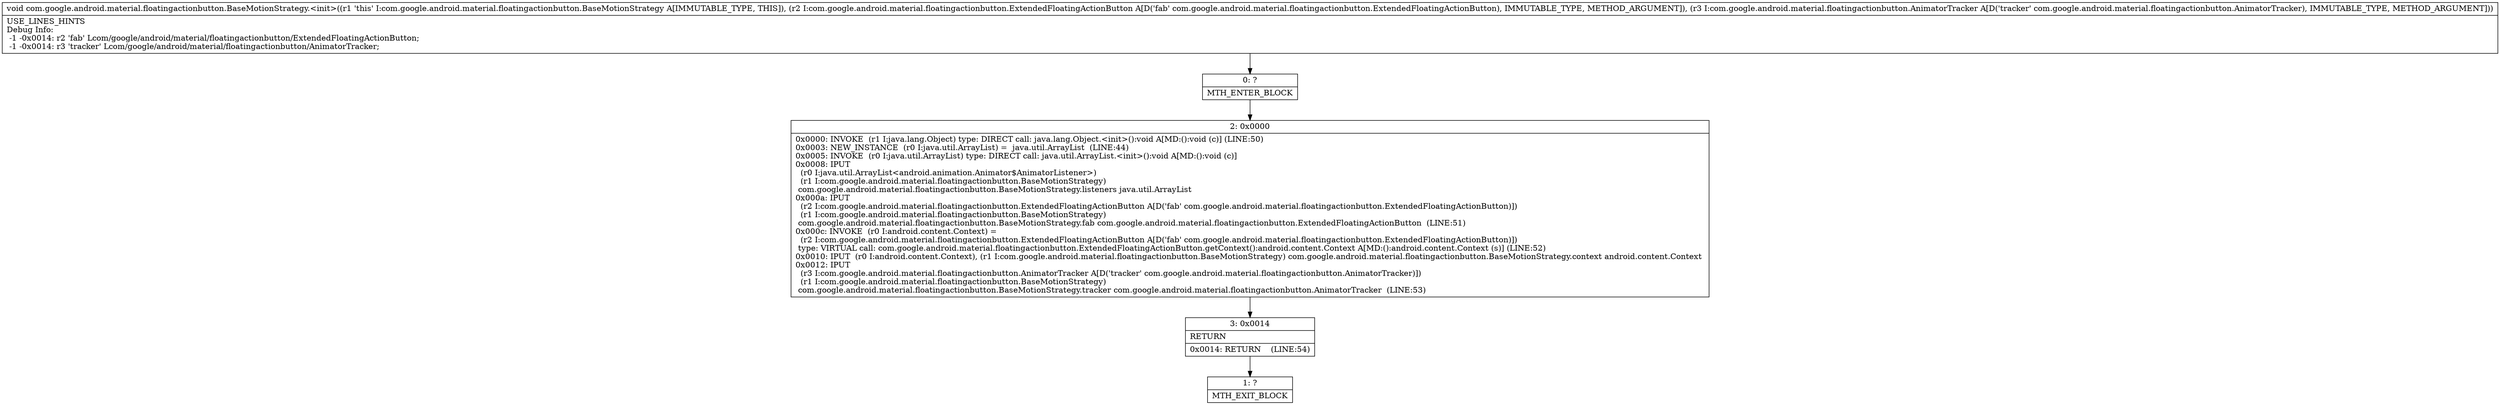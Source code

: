 digraph "CFG forcom.google.android.material.floatingactionbutton.BaseMotionStrategy.\<init\>(Lcom\/google\/android\/material\/floatingactionbutton\/ExtendedFloatingActionButton;Lcom\/google\/android\/material\/floatingactionbutton\/AnimatorTracker;)V" {
Node_0 [shape=record,label="{0\:\ ?|MTH_ENTER_BLOCK\l}"];
Node_2 [shape=record,label="{2\:\ 0x0000|0x0000: INVOKE  (r1 I:java.lang.Object) type: DIRECT call: java.lang.Object.\<init\>():void A[MD:():void (c)] (LINE:50)\l0x0003: NEW_INSTANCE  (r0 I:java.util.ArrayList) =  java.util.ArrayList  (LINE:44)\l0x0005: INVOKE  (r0 I:java.util.ArrayList) type: DIRECT call: java.util.ArrayList.\<init\>():void A[MD:():void (c)]\l0x0008: IPUT  \l  (r0 I:java.util.ArrayList\<android.animation.Animator$AnimatorListener\>)\l  (r1 I:com.google.android.material.floatingactionbutton.BaseMotionStrategy)\l com.google.android.material.floatingactionbutton.BaseMotionStrategy.listeners java.util.ArrayList \l0x000a: IPUT  \l  (r2 I:com.google.android.material.floatingactionbutton.ExtendedFloatingActionButton A[D('fab' com.google.android.material.floatingactionbutton.ExtendedFloatingActionButton)])\l  (r1 I:com.google.android.material.floatingactionbutton.BaseMotionStrategy)\l com.google.android.material.floatingactionbutton.BaseMotionStrategy.fab com.google.android.material.floatingactionbutton.ExtendedFloatingActionButton  (LINE:51)\l0x000c: INVOKE  (r0 I:android.content.Context) = \l  (r2 I:com.google.android.material.floatingactionbutton.ExtendedFloatingActionButton A[D('fab' com.google.android.material.floatingactionbutton.ExtendedFloatingActionButton)])\l type: VIRTUAL call: com.google.android.material.floatingactionbutton.ExtendedFloatingActionButton.getContext():android.content.Context A[MD:():android.content.Context (s)] (LINE:52)\l0x0010: IPUT  (r0 I:android.content.Context), (r1 I:com.google.android.material.floatingactionbutton.BaseMotionStrategy) com.google.android.material.floatingactionbutton.BaseMotionStrategy.context android.content.Context \l0x0012: IPUT  \l  (r3 I:com.google.android.material.floatingactionbutton.AnimatorTracker A[D('tracker' com.google.android.material.floatingactionbutton.AnimatorTracker)])\l  (r1 I:com.google.android.material.floatingactionbutton.BaseMotionStrategy)\l com.google.android.material.floatingactionbutton.BaseMotionStrategy.tracker com.google.android.material.floatingactionbutton.AnimatorTracker  (LINE:53)\l}"];
Node_3 [shape=record,label="{3\:\ 0x0014|RETURN\l|0x0014: RETURN    (LINE:54)\l}"];
Node_1 [shape=record,label="{1\:\ ?|MTH_EXIT_BLOCK\l}"];
MethodNode[shape=record,label="{void com.google.android.material.floatingactionbutton.BaseMotionStrategy.\<init\>((r1 'this' I:com.google.android.material.floatingactionbutton.BaseMotionStrategy A[IMMUTABLE_TYPE, THIS]), (r2 I:com.google.android.material.floatingactionbutton.ExtendedFloatingActionButton A[D('fab' com.google.android.material.floatingactionbutton.ExtendedFloatingActionButton), IMMUTABLE_TYPE, METHOD_ARGUMENT]), (r3 I:com.google.android.material.floatingactionbutton.AnimatorTracker A[D('tracker' com.google.android.material.floatingactionbutton.AnimatorTracker), IMMUTABLE_TYPE, METHOD_ARGUMENT]))  | USE_LINES_HINTS\lDebug Info:\l  \-1 \-0x0014: r2 'fab' Lcom\/google\/android\/material\/floatingactionbutton\/ExtendedFloatingActionButton;\l  \-1 \-0x0014: r3 'tracker' Lcom\/google\/android\/material\/floatingactionbutton\/AnimatorTracker;\l}"];
MethodNode -> Node_0;Node_0 -> Node_2;
Node_2 -> Node_3;
Node_3 -> Node_1;
}


